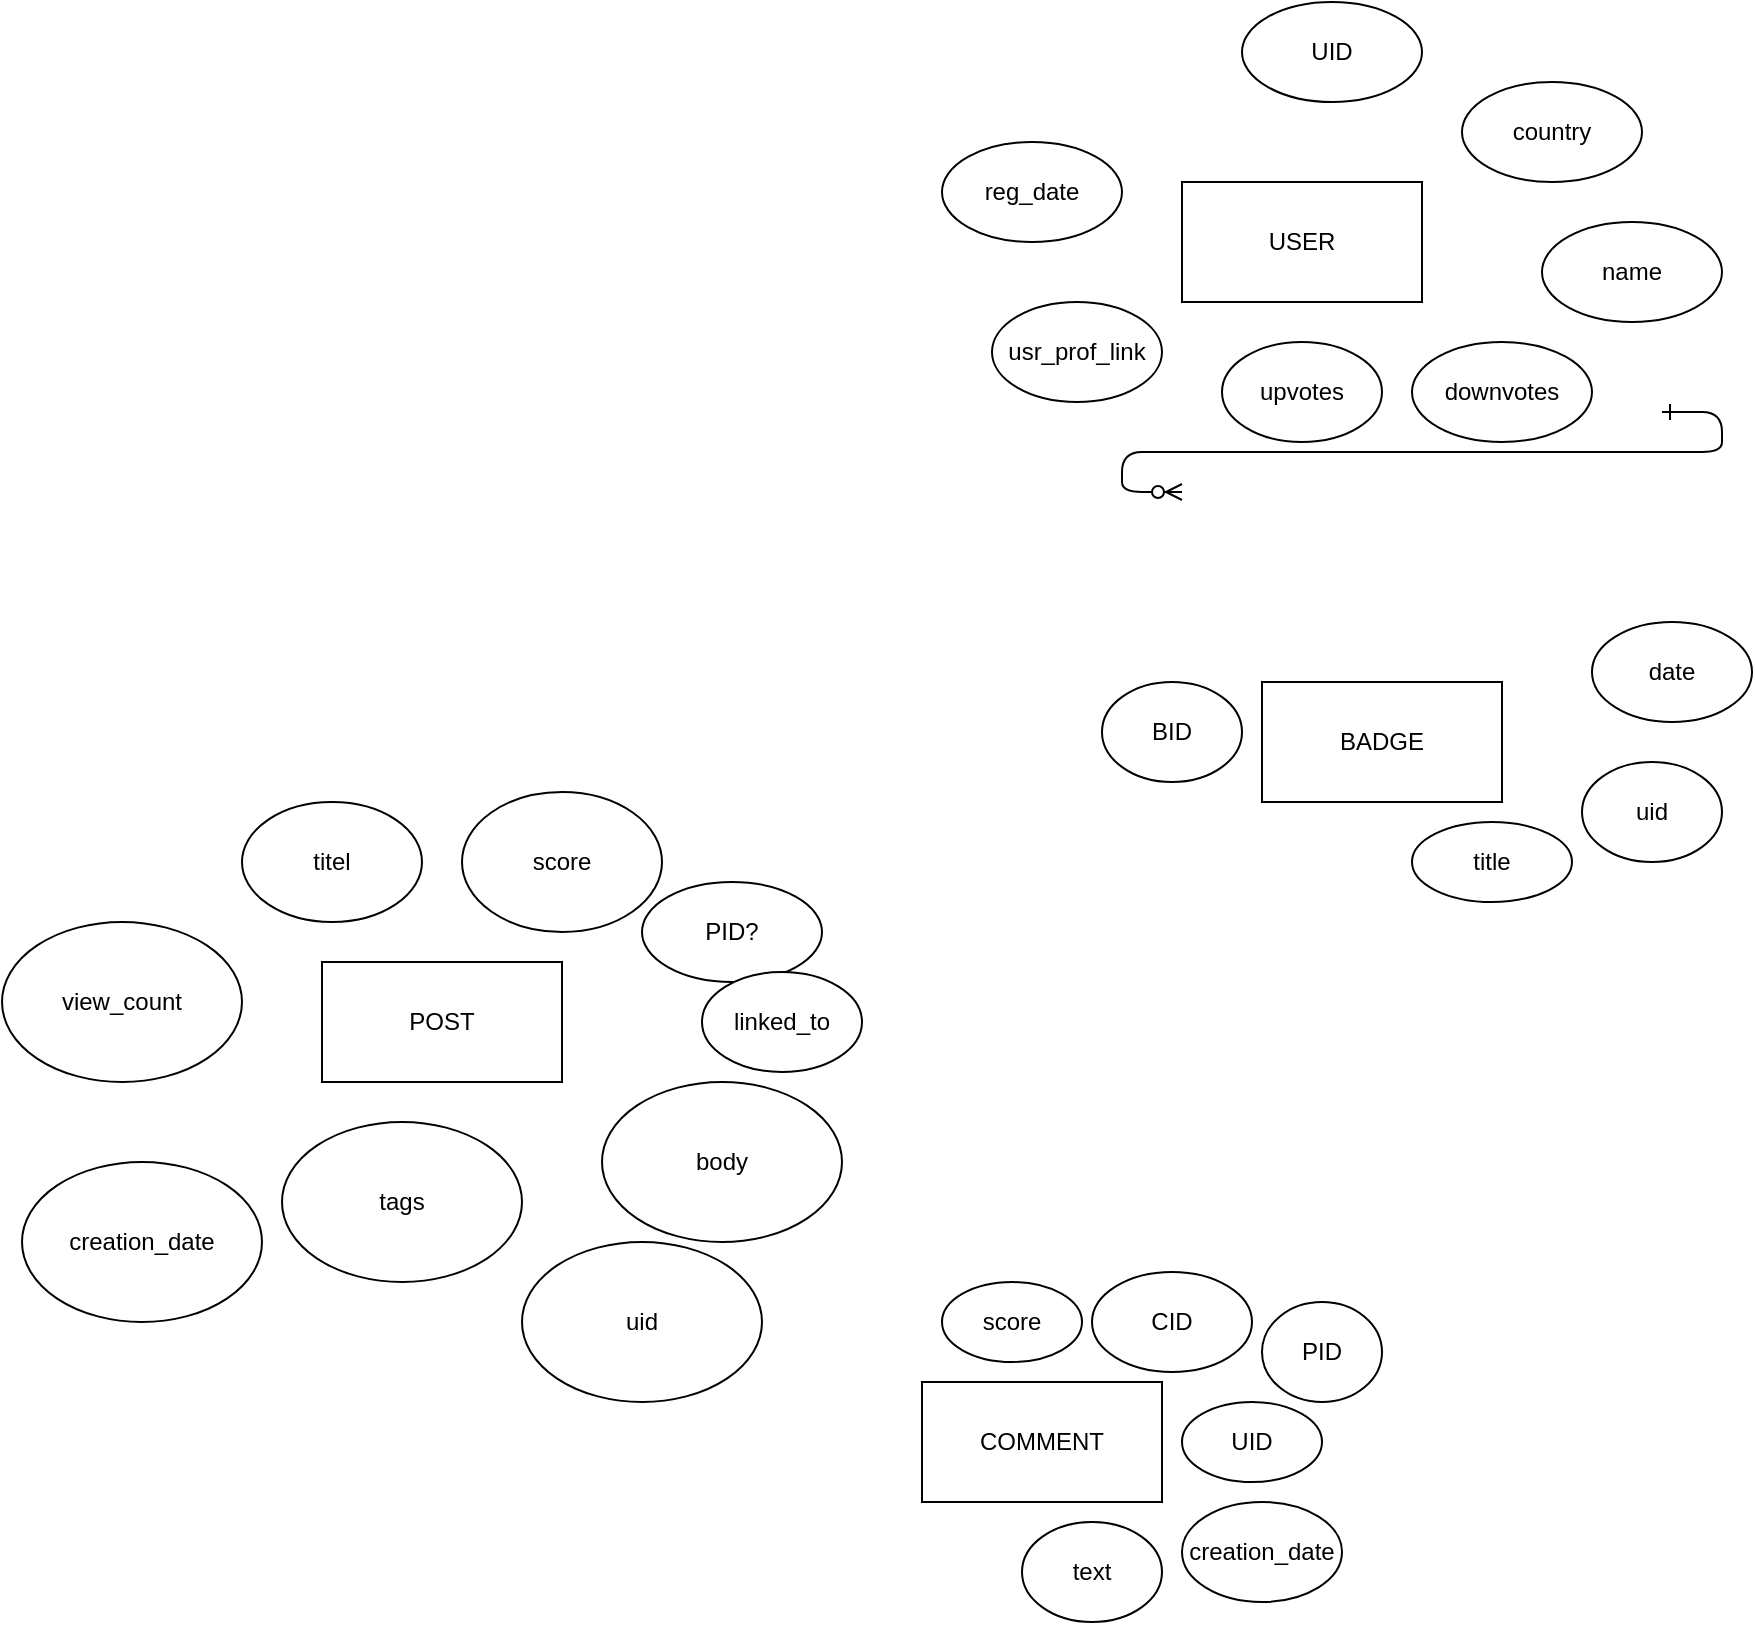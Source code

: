<mxfile version="26.1.1">
  <diagram id="R2lEEEUBdFMjLlhIrx00" name="Page-1">
    <mxGraphModel dx="1927" dy="1689" grid="1" gridSize="10" guides="1" tooltips="1" connect="1" arrows="1" fold="1" page="1" pageScale="1" pageWidth="850" pageHeight="1100" math="0" shadow="0" extFonts="Permanent Marker^https://fonts.googleapis.com/css?family=Permanent+Marker">
      <root>
        <mxCell id="0" />
        <mxCell id="1" parent="0" />
        <mxCell id="C-vyLk0tnHw3VtMMgP7b-12" value="" style="edgeStyle=entityRelationEdgeStyle;endArrow=ERzeroToMany;startArrow=ERone;endFill=1;startFill=0;" parent="1" target="C-vyLk0tnHw3VtMMgP7b-17" edge="1">
          <mxGeometry width="100" height="100" relative="1" as="geometry">
            <mxPoint x="700.0" y="165" as="sourcePoint" />
            <mxPoint x="460" y="205" as="targetPoint" />
          </mxGeometry>
        </mxCell>
        <mxCell id="MzXAym6lT5MhWj5hJSEz-1" value="&lt;div&gt;USER&lt;/div&gt;" style="rounded=0;whiteSpace=wrap;html=1;" vertex="1" parent="1">
          <mxGeometry x="460" y="50" width="120" height="60" as="geometry" />
        </mxCell>
        <mxCell id="MzXAym6lT5MhWj5hJSEz-2" value="&lt;div&gt;UID&lt;/div&gt;" style="ellipse;whiteSpace=wrap;html=1;" vertex="1" parent="1">
          <mxGeometry x="490" y="-40" width="90" height="50" as="geometry" />
        </mxCell>
        <mxCell id="MzXAym6lT5MhWj5hJSEz-3" value="&lt;div&gt;name&lt;/div&gt;" style="ellipse;whiteSpace=wrap;html=1;" vertex="1" parent="1">
          <mxGeometry x="640" y="70" width="90" height="50" as="geometry" />
        </mxCell>
        <mxCell id="MzXAym6lT5MhWj5hJSEz-4" value="&lt;div&gt;country&lt;/div&gt;" style="ellipse;whiteSpace=wrap;html=1;" vertex="1" parent="1">
          <mxGeometry x="600" width="90" height="50" as="geometry" />
        </mxCell>
        <mxCell id="MzXAym6lT5MhWj5hJSEz-5" value="reg_date" style="ellipse;whiteSpace=wrap;html=1;" vertex="1" parent="1">
          <mxGeometry x="340" y="30" width="90" height="50" as="geometry" />
        </mxCell>
        <mxCell id="MzXAym6lT5MhWj5hJSEz-6" value="&lt;div&gt;usr_prof_link&lt;/div&gt;" style="ellipse;whiteSpace=wrap;html=1;" vertex="1" parent="1">
          <mxGeometry x="365" y="110" width="85" height="50" as="geometry" />
        </mxCell>
        <mxCell id="MzXAym6lT5MhWj5hJSEz-7" value="&lt;div&gt;upvotes&lt;/div&gt;" style="ellipse;whiteSpace=wrap;html=1;" vertex="1" parent="1">
          <mxGeometry x="480" y="130" width="80" height="50" as="geometry" />
        </mxCell>
        <mxCell id="MzXAym6lT5MhWj5hJSEz-8" value="downvotes" style="ellipse;whiteSpace=wrap;html=1;" vertex="1" parent="1">
          <mxGeometry x="575" y="130" width="90" height="50" as="geometry" />
        </mxCell>
        <mxCell id="MzXAym6lT5MhWj5hJSEz-10" value="&lt;div&gt;BADGE&lt;/div&gt;" style="rounded=0;whiteSpace=wrap;html=1;" vertex="1" parent="1">
          <mxGeometry x="500" y="300" width="120" height="60" as="geometry" />
        </mxCell>
        <mxCell id="MzXAym6lT5MhWj5hJSEz-11" value="BID" style="ellipse;whiteSpace=wrap;html=1;" vertex="1" parent="1">
          <mxGeometry x="420" y="300" width="70" height="50" as="geometry" />
        </mxCell>
        <mxCell id="MzXAym6lT5MhWj5hJSEz-12" value="&lt;div&gt;title&lt;/div&gt;" style="ellipse;whiteSpace=wrap;html=1;" vertex="1" parent="1">
          <mxGeometry x="575" y="370" width="80" height="40" as="geometry" />
        </mxCell>
        <mxCell id="MzXAym6lT5MhWj5hJSEz-13" value="date" style="ellipse;whiteSpace=wrap;html=1;" vertex="1" parent="1">
          <mxGeometry x="665" y="270" width="80" height="50" as="geometry" />
        </mxCell>
        <mxCell id="MzXAym6lT5MhWj5hJSEz-14" value="uid" style="ellipse;whiteSpace=wrap;html=1;" vertex="1" parent="1">
          <mxGeometry x="660" y="340" width="70" height="50" as="geometry" />
        </mxCell>
        <mxCell id="MzXAym6lT5MhWj5hJSEz-16" value="POST" style="rounded=0;whiteSpace=wrap;html=1;" vertex="1" parent="1">
          <mxGeometry x="30" y="440" width="120" height="60" as="geometry" />
        </mxCell>
        <mxCell id="MzXAym6lT5MhWj5hJSEz-17" value="PID?" style="ellipse;whiteSpace=wrap;html=1;" vertex="1" parent="1">
          <mxGeometry x="190" y="400" width="90" height="50" as="geometry" />
        </mxCell>
        <mxCell id="MzXAym6lT5MhWj5hJSEz-18" value="titel" style="ellipse;whiteSpace=wrap;html=1;" vertex="1" parent="1">
          <mxGeometry x="-10" y="360" width="90" height="60" as="geometry" />
        </mxCell>
        <mxCell id="MzXAym6lT5MhWj5hJSEz-19" value="body" style="ellipse;whiteSpace=wrap;html=1;" vertex="1" parent="1">
          <mxGeometry x="170" y="500" width="120" height="80" as="geometry" />
        </mxCell>
        <mxCell id="MzXAym6lT5MhWj5hJSEz-20" value="tags" style="ellipse;whiteSpace=wrap;html=1;" vertex="1" parent="1">
          <mxGeometry x="10" y="520" width="120" height="80" as="geometry" />
        </mxCell>
        <mxCell id="MzXAym6lT5MhWj5hJSEz-21" value="view_count" style="ellipse;whiteSpace=wrap;html=1;" vertex="1" parent="1">
          <mxGeometry x="-130" y="420" width="120" height="80" as="geometry" />
        </mxCell>
        <mxCell id="MzXAym6lT5MhWj5hJSEz-22" value="creation_date" style="ellipse;whiteSpace=wrap;html=1;" vertex="1" parent="1">
          <mxGeometry x="-120" y="540" width="120" height="80" as="geometry" />
        </mxCell>
        <mxCell id="MzXAym6lT5MhWj5hJSEz-23" value="score" style="ellipse;whiteSpace=wrap;html=1;" vertex="1" parent="1">
          <mxGeometry x="100" y="355" width="100" height="70" as="geometry" />
        </mxCell>
        <mxCell id="MzXAym6lT5MhWj5hJSEz-24" value="uid" style="ellipse;whiteSpace=wrap;html=1;" vertex="1" parent="1">
          <mxGeometry x="130" y="580" width="120" height="80" as="geometry" />
        </mxCell>
        <mxCell id="MzXAym6lT5MhWj5hJSEz-25" value="linked_to" style="ellipse;whiteSpace=wrap;html=1;" vertex="1" parent="1">
          <mxGeometry x="220" y="445" width="80" height="50" as="geometry" />
        </mxCell>
        <mxCell id="MzXAym6lT5MhWj5hJSEz-26" value="COMMENT" style="rounded=0;whiteSpace=wrap;html=1;" vertex="1" parent="1">
          <mxGeometry x="330" y="650" width="120" height="60" as="geometry" />
        </mxCell>
        <mxCell id="MzXAym6lT5MhWj5hJSEz-27" value="&lt;div&gt;CID&lt;/div&gt;" style="ellipse;whiteSpace=wrap;html=1;" vertex="1" parent="1">
          <mxGeometry x="415" y="595" width="80" height="50" as="geometry" />
        </mxCell>
        <mxCell id="MzXAym6lT5MhWj5hJSEz-28" value="PID" style="ellipse;whiteSpace=wrap;html=1;" vertex="1" parent="1">
          <mxGeometry x="500" y="610" width="60" height="50" as="geometry" />
        </mxCell>
        <mxCell id="MzXAym6lT5MhWj5hJSEz-29" value="text" style="ellipse;whiteSpace=wrap;html=1;" vertex="1" parent="1">
          <mxGeometry x="380" y="720" width="70" height="50" as="geometry" />
        </mxCell>
        <mxCell id="MzXAym6lT5MhWj5hJSEz-30" value="UID" style="ellipse;whiteSpace=wrap;html=1;" vertex="1" parent="1">
          <mxGeometry x="460" y="660" width="70" height="40" as="geometry" />
        </mxCell>
        <mxCell id="MzXAym6lT5MhWj5hJSEz-31" value="creation_date" style="ellipse;whiteSpace=wrap;html=1;" vertex="1" parent="1">
          <mxGeometry x="460" y="710" width="80" height="50" as="geometry" />
        </mxCell>
        <mxCell id="MzXAym6lT5MhWj5hJSEz-32" value="score" style="ellipse;whiteSpace=wrap;html=1;" vertex="1" parent="1">
          <mxGeometry x="340" y="600" width="70" height="40" as="geometry" />
        </mxCell>
      </root>
    </mxGraphModel>
  </diagram>
</mxfile>
